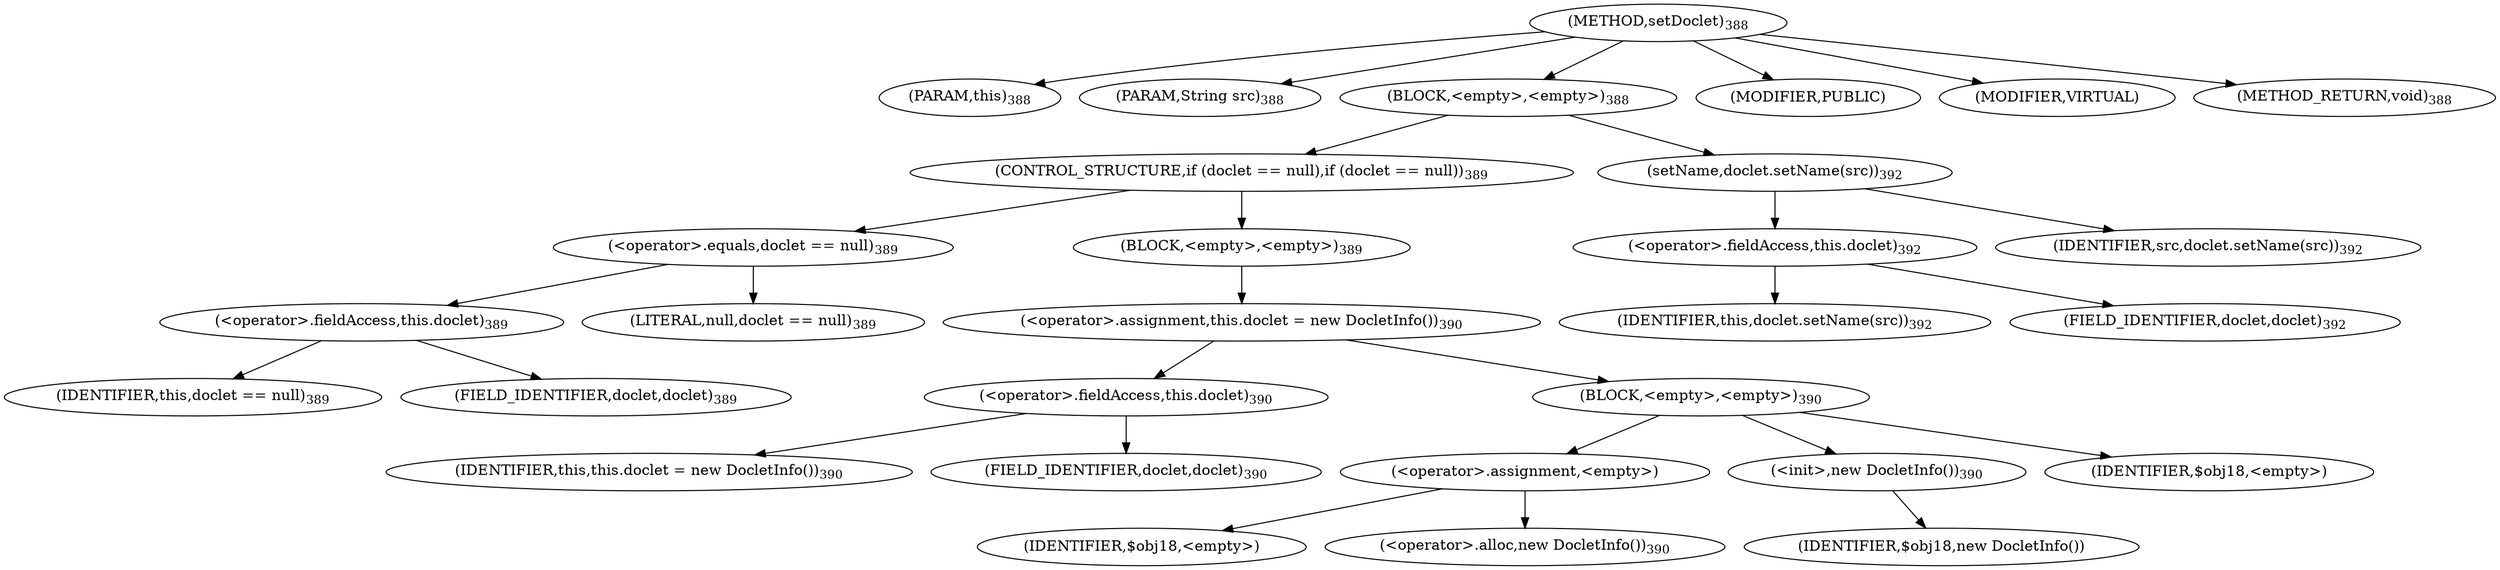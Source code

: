 digraph "setDoclet" {  
"1225" [label = <(METHOD,setDoclet)<SUB>388</SUB>> ]
"1226" [label = <(PARAM,this)<SUB>388</SUB>> ]
"1227" [label = <(PARAM,String src)<SUB>388</SUB>> ]
"1228" [label = <(BLOCK,&lt;empty&gt;,&lt;empty&gt;)<SUB>388</SUB>> ]
"1229" [label = <(CONTROL_STRUCTURE,if (doclet == null),if (doclet == null))<SUB>389</SUB>> ]
"1230" [label = <(&lt;operator&gt;.equals,doclet == null)<SUB>389</SUB>> ]
"1231" [label = <(&lt;operator&gt;.fieldAccess,this.doclet)<SUB>389</SUB>> ]
"1232" [label = <(IDENTIFIER,this,doclet == null)<SUB>389</SUB>> ]
"1233" [label = <(FIELD_IDENTIFIER,doclet,doclet)<SUB>389</SUB>> ]
"1234" [label = <(LITERAL,null,doclet == null)<SUB>389</SUB>> ]
"1235" [label = <(BLOCK,&lt;empty&gt;,&lt;empty&gt;)<SUB>389</SUB>> ]
"1236" [label = <(&lt;operator&gt;.assignment,this.doclet = new DocletInfo())<SUB>390</SUB>> ]
"1237" [label = <(&lt;operator&gt;.fieldAccess,this.doclet)<SUB>390</SUB>> ]
"1238" [label = <(IDENTIFIER,this,this.doclet = new DocletInfo())<SUB>390</SUB>> ]
"1239" [label = <(FIELD_IDENTIFIER,doclet,doclet)<SUB>390</SUB>> ]
"1240" [label = <(BLOCK,&lt;empty&gt;,&lt;empty&gt;)<SUB>390</SUB>> ]
"1241" [label = <(&lt;operator&gt;.assignment,&lt;empty&gt;)> ]
"1242" [label = <(IDENTIFIER,$obj18,&lt;empty&gt;)> ]
"1243" [label = <(&lt;operator&gt;.alloc,new DocletInfo())<SUB>390</SUB>> ]
"1244" [label = <(&lt;init&gt;,new DocletInfo())<SUB>390</SUB>> ]
"1245" [label = <(IDENTIFIER,$obj18,new DocletInfo())> ]
"1246" [label = <(IDENTIFIER,$obj18,&lt;empty&gt;)> ]
"1247" [label = <(setName,doclet.setName(src))<SUB>392</SUB>> ]
"1248" [label = <(&lt;operator&gt;.fieldAccess,this.doclet)<SUB>392</SUB>> ]
"1249" [label = <(IDENTIFIER,this,doclet.setName(src))<SUB>392</SUB>> ]
"1250" [label = <(FIELD_IDENTIFIER,doclet,doclet)<SUB>392</SUB>> ]
"1251" [label = <(IDENTIFIER,src,doclet.setName(src))<SUB>392</SUB>> ]
"1252" [label = <(MODIFIER,PUBLIC)> ]
"1253" [label = <(MODIFIER,VIRTUAL)> ]
"1254" [label = <(METHOD_RETURN,void)<SUB>388</SUB>> ]
  "1225" -> "1226" 
  "1225" -> "1227" 
  "1225" -> "1228" 
  "1225" -> "1252" 
  "1225" -> "1253" 
  "1225" -> "1254" 
  "1228" -> "1229" 
  "1228" -> "1247" 
  "1229" -> "1230" 
  "1229" -> "1235" 
  "1230" -> "1231" 
  "1230" -> "1234" 
  "1231" -> "1232" 
  "1231" -> "1233" 
  "1235" -> "1236" 
  "1236" -> "1237" 
  "1236" -> "1240" 
  "1237" -> "1238" 
  "1237" -> "1239" 
  "1240" -> "1241" 
  "1240" -> "1244" 
  "1240" -> "1246" 
  "1241" -> "1242" 
  "1241" -> "1243" 
  "1244" -> "1245" 
  "1247" -> "1248" 
  "1247" -> "1251" 
  "1248" -> "1249" 
  "1248" -> "1250" 
}
